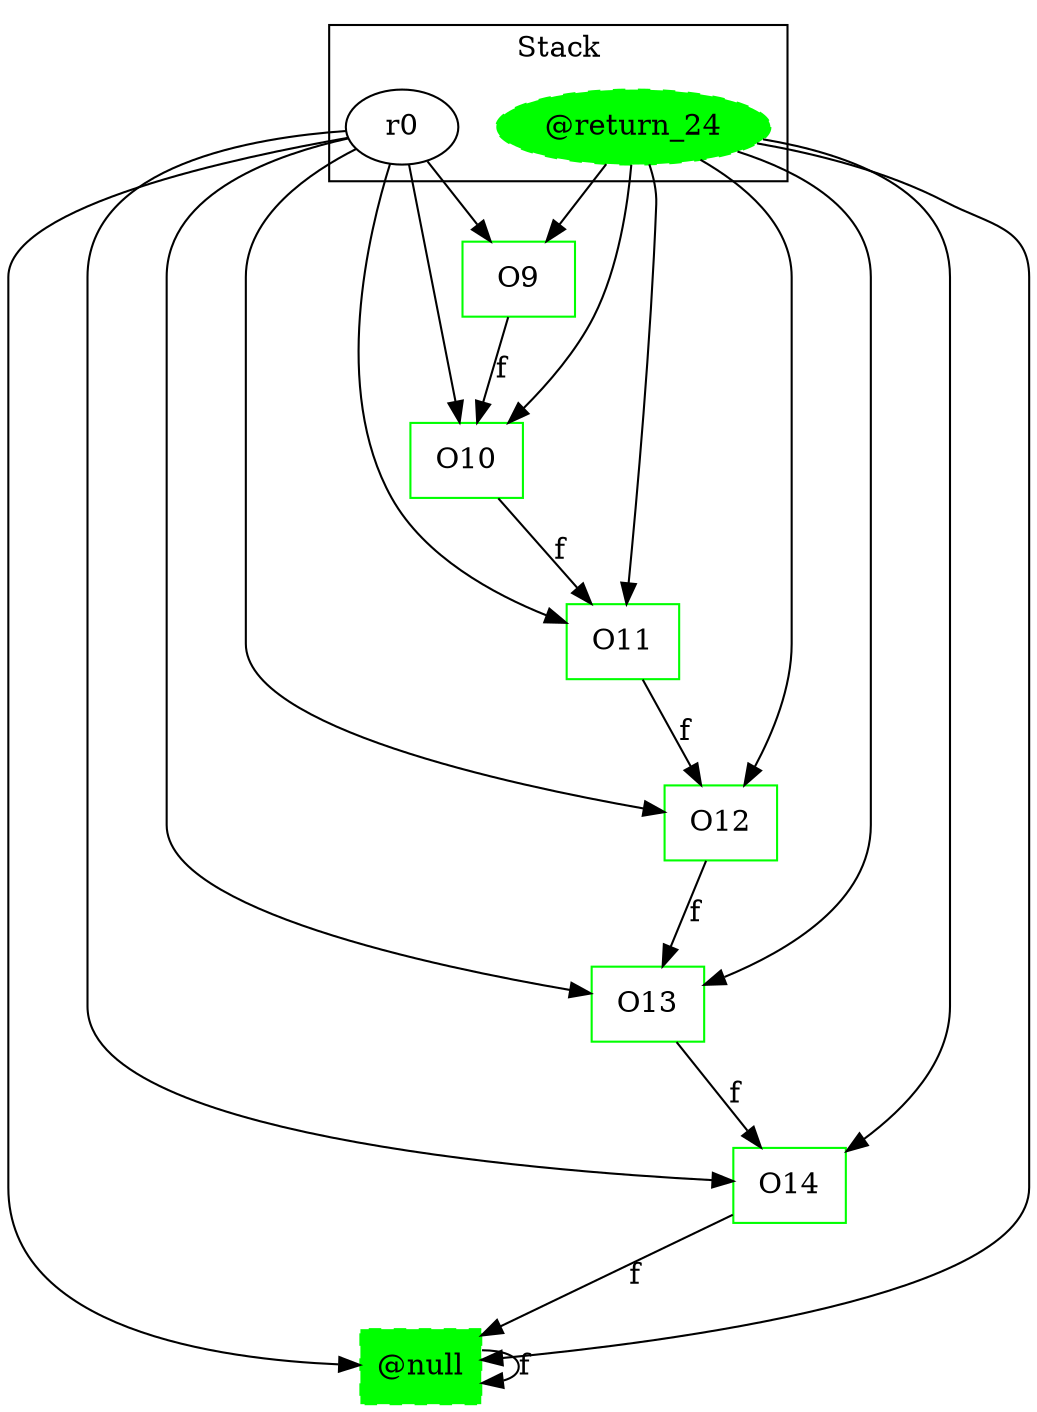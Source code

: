 digraph sample {
  rankDir="LR";
  subgraph cluster_0 {
    label="Stack"
    "r0"; "@return_24"; 
  }
  "r0" -> { O13 O12 O14 "@null" O9 O11 O10 };
  "@return_24" -> { O13 O12 O14 "@null" O9 O11 O10 };
  "@return_24"[style="filled,dashed"]; 
  O13[shape=box];
  O12[shape=box];
  O14[shape=box];
  "@null"[shape=box];
  O9[shape=box];
  O11[shape=box];
  O10[shape=box];
  O13 -> O14[label="f", weight="0.2"]
  O12 -> O13[label="f", weight="0.2"]
  O14 -> "@null"[label="f", weight="0.2"]
  "@null" -> "@null"[label="f", weight="0.2"]
  "@null"[shape=box, style="filled,dashed"];
  O9 -> O10[label="f", weight="0.2"]
  O11 -> O12[label="f", weight="0.2"]
  O10 -> O11[label="f", weight="0.2"]
  O13[color="green"];
  O12[color="green"];
  O14[color="green"];
  "@null"[color="green"];
  "@return_24"[color="green"];
  O9[color="green"];
  O11[color="green"];
  O10[color="green"];
}
